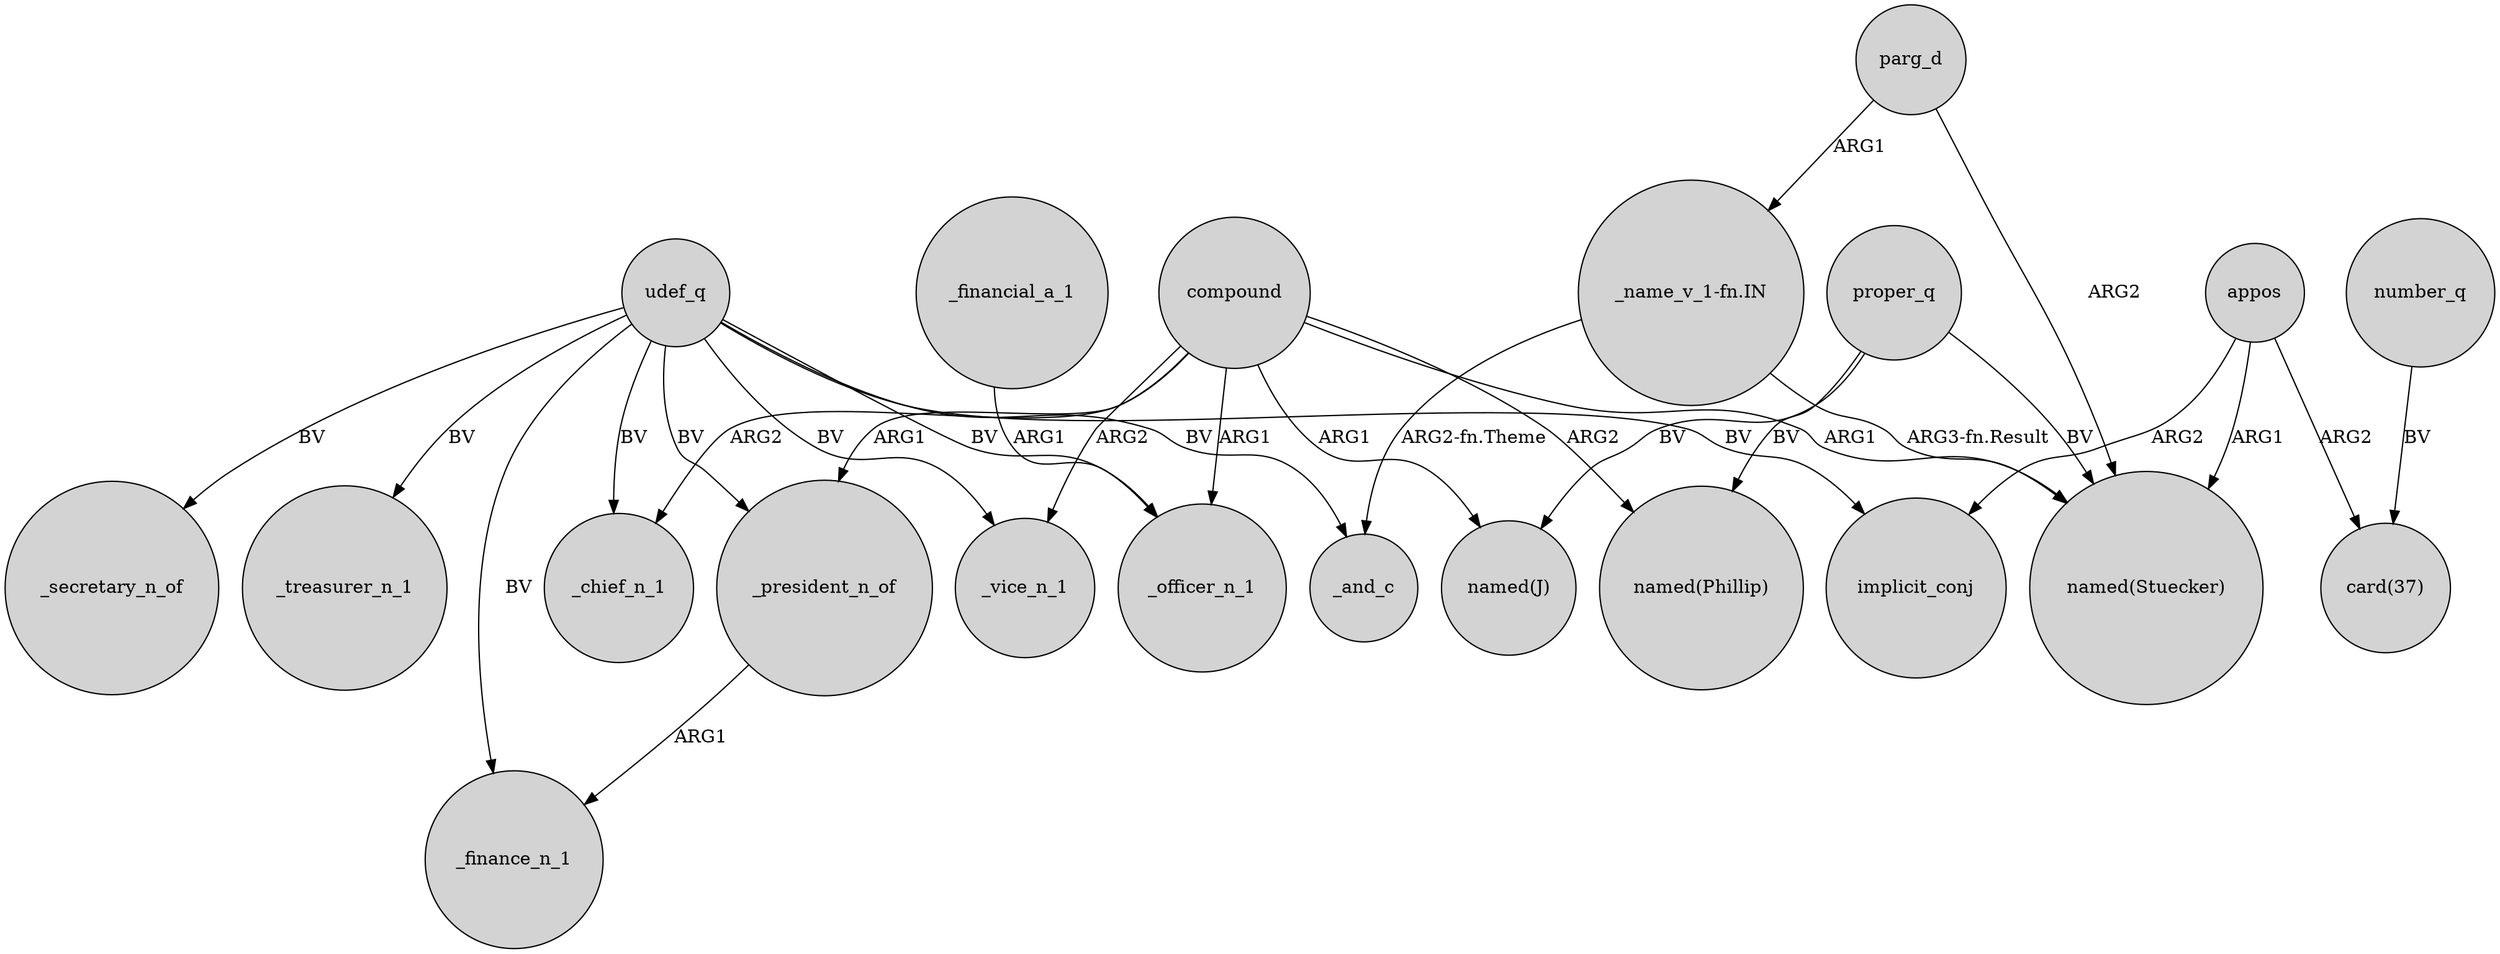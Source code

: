 digraph {
	node [shape=circle style=filled]
	_president_n_of -> _finance_n_1 [label=ARG1]
	compound -> _vice_n_1 [label=ARG2]
	udef_q -> _secretary_n_of [label=BV]
	"_name_v_1-fn.IN" -> _and_c [label="ARG2-fn.Theme"]
	udef_q -> _finance_n_1 [label=BV]
	proper_q -> "named(J)" [label=BV]
	parg_d -> "_name_v_1-fn.IN" [label=ARG1]
	appos -> implicit_conj [label=ARG2]
	"_name_v_1-fn.IN" -> "named(Stuecker)" [label="ARG3-fn.Result"]
	number_q -> "card(37)" [label=BV]
	udef_q -> implicit_conj [label=BV]
	udef_q -> _vice_n_1 [label=BV]
	appos -> "card(37)" [label=ARG2]
	compound -> _chief_n_1 [label=ARG2]
	compound -> _officer_n_1 [label=ARG1]
	appos -> "named(Stuecker)" [label=ARG1]
	compound -> _president_n_of [label=ARG1]
	udef_q -> _president_n_of [label=BV]
	proper_q -> "named(Phillip)" [label=BV]
	udef_q -> _treasurer_n_1 [label=BV]
	udef_q -> _chief_n_1 [label=BV]
	udef_q -> _officer_n_1 [label=BV]
	compound -> "named(Stuecker)" [label=ARG1]
	proper_q -> "named(Stuecker)" [label=BV]
	udef_q -> _and_c [label=BV]
	parg_d -> "named(Stuecker)" [label=ARG2]
	_financial_a_1 -> _officer_n_1 [label=ARG1]
	compound -> "named(Phillip)" [label=ARG2]
	compound -> "named(J)" [label=ARG1]
}
